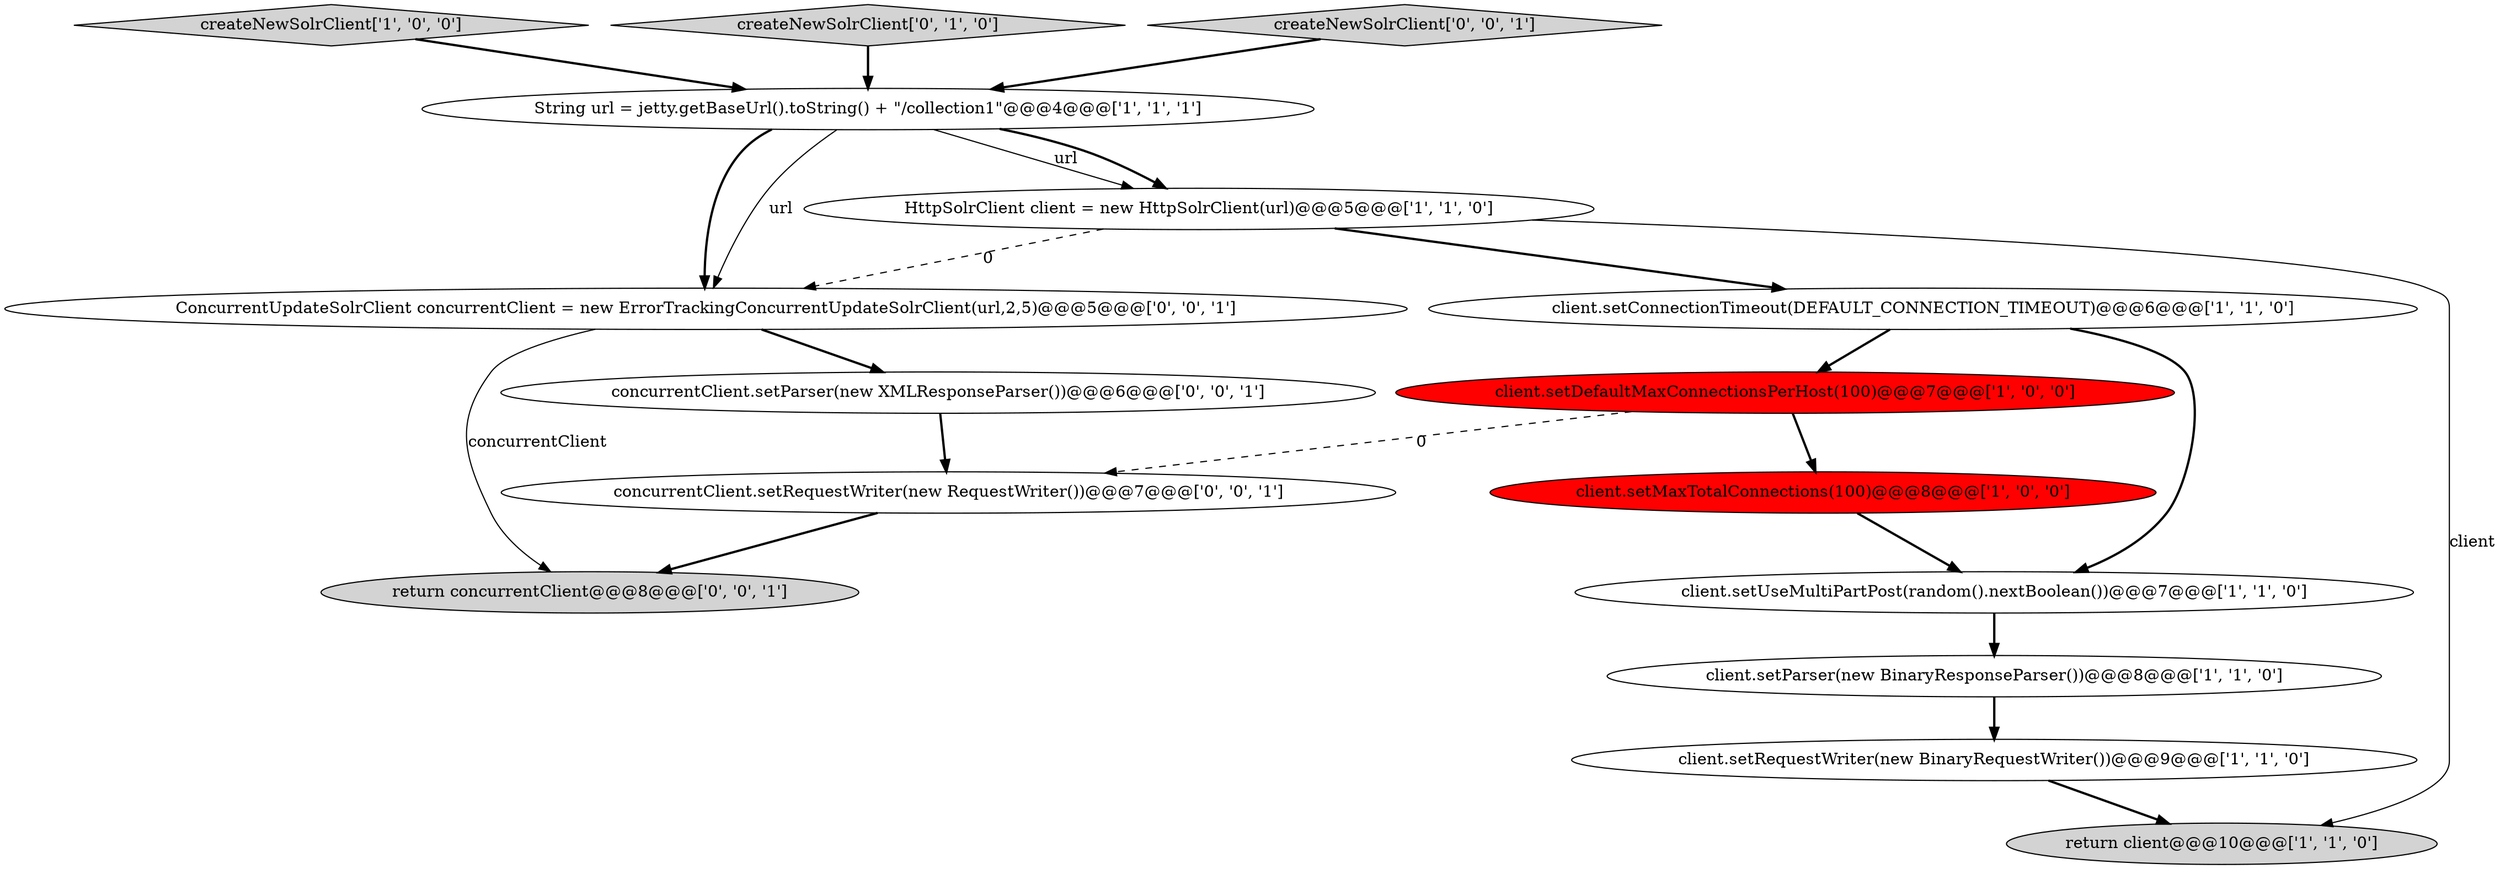 digraph {
3 [style = filled, label = "return client@@@10@@@['1', '1', '0']", fillcolor = lightgray, shape = ellipse image = "AAA0AAABBB1BBB"];
4 [style = filled, label = "client.setMaxTotalConnections(100)@@@8@@@['1', '0', '0']", fillcolor = red, shape = ellipse image = "AAA1AAABBB1BBB"];
15 [style = filled, label = "ConcurrentUpdateSolrClient concurrentClient = new ErrorTrackingConcurrentUpdateSolrClient(url,2,5)@@@5@@@['0', '0', '1']", fillcolor = white, shape = ellipse image = "AAA0AAABBB3BBB"];
2 [style = filled, label = "client.setParser(new BinaryResponseParser())@@@8@@@['1', '1', '0']", fillcolor = white, shape = ellipse image = "AAA0AAABBB1BBB"];
5 [style = filled, label = "String url = jetty.getBaseUrl().toString() + \"/collection1\"@@@4@@@['1', '1', '1']", fillcolor = white, shape = ellipse image = "AAA0AAABBB1BBB"];
12 [style = filled, label = "concurrentClient.setParser(new XMLResponseParser())@@@6@@@['0', '0', '1']", fillcolor = white, shape = ellipse image = "AAA0AAABBB3BBB"];
7 [style = filled, label = "client.setConnectionTimeout(DEFAULT_CONNECTION_TIMEOUT)@@@6@@@['1', '1', '0']", fillcolor = white, shape = ellipse image = "AAA0AAABBB1BBB"];
8 [style = filled, label = "createNewSolrClient['1', '0', '0']", fillcolor = lightgray, shape = diamond image = "AAA0AAABBB1BBB"];
13 [style = filled, label = "return concurrentClient@@@8@@@['0', '0', '1']", fillcolor = lightgray, shape = ellipse image = "AAA0AAABBB3BBB"];
9 [style = filled, label = "client.setRequestWriter(new BinaryRequestWriter())@@@9@@@['1', '1', '0']", fillcolor = white, shape = ellipse image = "AAA0AAABBB1BBB"];
10 [style = filled, label = "createNewSolrClient['0', '1', '0']", fillcolor = lightgray, shape = diamond image = "AAA0AAABBB2BBB"];
0 [style = filled, label = "HttpSolrClient client = new HttpSolrClient(url)@@@5@@@['1', '1', '0']", fillcolor = white, shape = ellipse image = "AAA0AAABBB1BBB"];
6 [style = filled, label = "client.setUseMultiPartPost(random().nextBoolean())@@@7@@@['1', '1', '0']", fillcolor = white, shape = ellipse image = "AAA0AAABBB1BBB"];
14 [style = filled, label = "createNewSolrClient['0', '0', '1']", fillcolor = lightgray, shape = diamond image = "AAA0AAABBB3BBB"];
1 [style = filled, label = "client.setDefaultMaxConnectionsPerHost(100)@@@7@@@['1', '0', '0']", fillcolor = red, shape = ellipse image = "AAA1AAABBB1BBB"];
11 [style = filled, label = "concurrentClient.setRequestWriter(new RequestWriter())@@@7@@@['0', '0', '1']", fillcolor = white, shape = ellipse image = "AAA0AAABBB3BBB"];
1->4 [style = bold, label=""];
7->1 [style = bold, label=""];
5->0 [style = solid, label="url"];
4->6 [style = bold, label=""];
12->11 [style = bold, label=""];
0->15 [style = dashed, label="0"];
5->15 [style = bold, label=""];
2->9 [style = bold, label=""];
0->7 [style = bold, label=""];
6->2 [style = bold, label=""];
10->5 [style = bold, label=""];
8->5 [style = bold, label=""];
5->0 [style = bold, label=""];
1->11 [style = dashed, label="0"];
11->13 [style = bold, label=""];
7->6 [style = bold, label=""];
0->3 [style = solid, label="client"];
5->15 [style = solid, label="url"];
9->3 [style = bold, label=""];
15->12 [style = bold, label=""];
15->13 [style = solid, label="concurrentClient"];
14->5 [style = bold, label=""];
}
